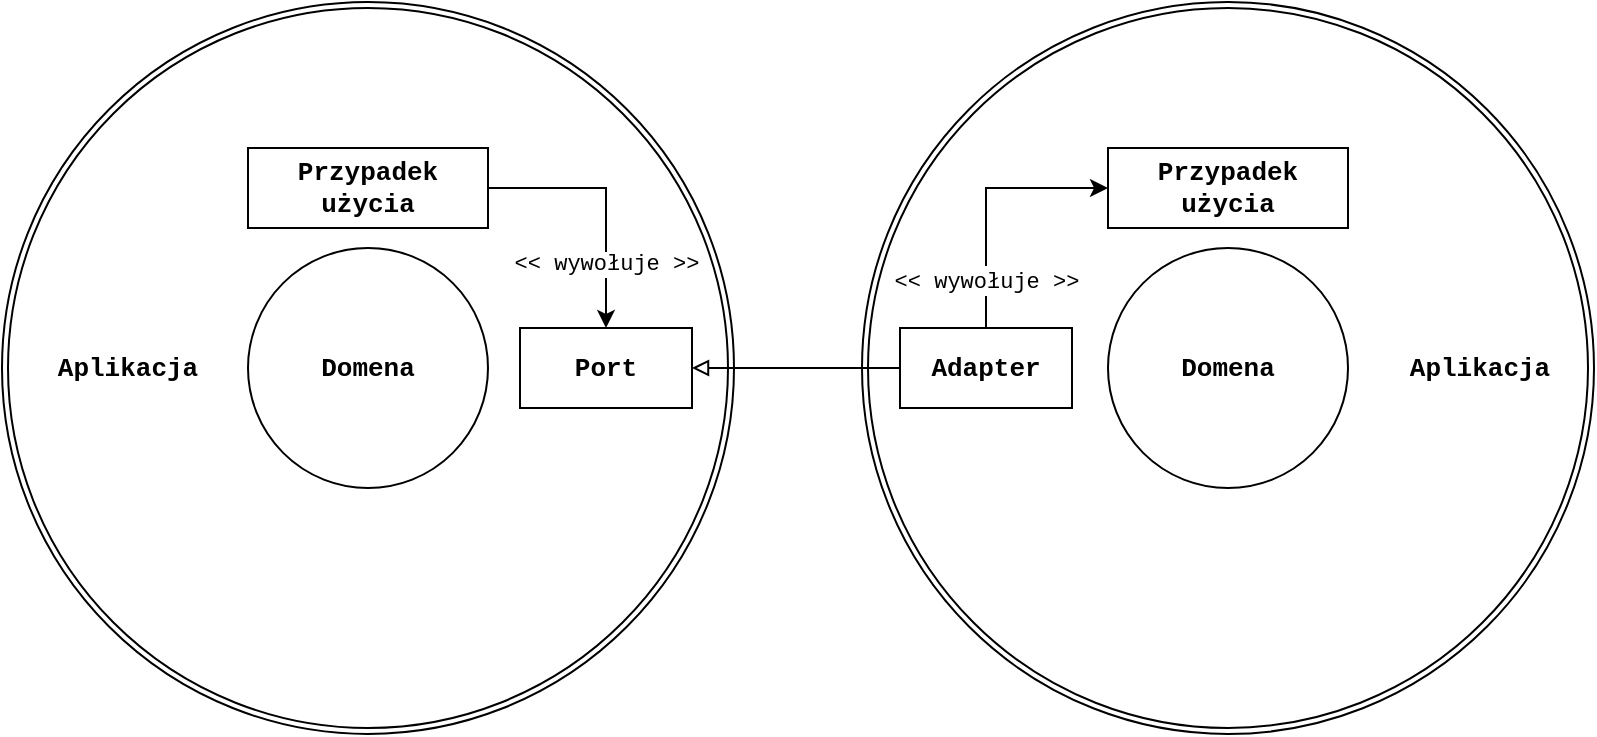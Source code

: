 <mxfile version="16.0.3" type="device"><diagram id="fJWEGuPCdmaZ2XnyZYLt" name="Page-1"><mxGraphModel dx="1186" dy="620" grid="1" gridSize="10" guides="1" tooltips="1" connect="1" arrows="1" fold="1" page="1" pageScale="1" pageWidth="827" pageHeight="1169" math="0" shadow="0"><root><mxCell id="0"/><mxCell id="1" parent="0"/><mxCell id="7kHLkpyoPONS08DYd75G-20" value="" style="ellipse;whiteSpace=wrap;html=1;aspect=fixed;perimeterSpacing=1;" parent="1" vertex="1"><mxGeometry x="21" y="20" width="366" height="366" as="geometry"/></mxCell><mxCell id="7kHLkpyoPONS08DYd75G-21" value="" style="ellipse;whiteSpace=wrap;html=1;aspect=fixed;perimeterSpacing=1;" parent="1" vertex="1"><mxGeometry x="451" y="20" width="366" height="366" as="geometry"/></mxCell><mxCell id="7kHLkpyoPONS08DYd75G-22" value="" style="ellipse;whiteSpace=wrap;html=1;aspect=fixed;" parent="1" vertex="1"><mxGeometry x="24" y="23" width="360" height="360" as="geometry"/></mxCell><mxCell id="7kHLkpyoPONS08DYd75G-23" value="" style="ellipse;whiteSpace=wrap;html=1;aspect=fixed;perimeterSpacing=1;" parent="1" vertex="1"><mxGeometry x="454" y="23" width="360" height="360" as="geometry"/></mxCell><mxCell id="7kHLkpyoPONS08DYd75G-24" value="" style="ellipse;whiteSpace=wrap;html=1;aspect=fixed;" parent="1" vertex="1"><mxGeometry x="144" y="143" width="120" height="120" as="geometry"/></mxCell><mxCell id="7kHLkpyoPONS08DYd75G-25" value="" style="ellipse;whiteSpace=wrap;html=1;aspect=fixed;" parent="1" vertex="1"><mxGeometry x="574" y="143" width="120" height="120" as="geometry"/></mxCell><mxCell id="7kHLkpyoPONS08DYd75G-40" style="edgeStyle=orthogonalEdgeStyle;rounded=0;orthogonalLoop=1;jettySize=auto;html=1;exitX=1;exitY=0.5;exitDx=0;exitDy=0;fontFamily=Courier New;fontSize=11;endArrow=classic;endFill=1;" parent="1" source="7kHLkpyoPONS08DYd75G-28" target="7kHLkpyoPONS08DYd75G-35" edge="1"><mxGeometry relative="1" as="geometry"/></mxCell><mxCell id="7kHLkpyoPONS08DYd75G-41" value="&amp;lt;&amp;lt; wywołuje &amp;gt;&amp;gt;" style="edgeLabel;html=1;align=center;verticalAlign=middle;resizable=0;points=[];fontSize=11;fontFamily=Courier New;" parent="7kHLkpyoPONS08DYd75G-40" vertex="1" connectable="0"><mxGeometry x="0.504" y="-1" relative="1" as="geometry"><mxPoint x="1" as="offset"/></mxGeometry></mxCell><mxCell id="7kHLkpyoPONS08DYd75G-28" value="&lt;font style=&quot;font-size: 13px&quot; face=&quot;Courier New&quot;&gt;&lt;b&gt;Przypadek użycia&lt;br&gt;&lt;/b&gt;&lt;/font&gt;" style="rounded=0;whiteSpace=wrap;html=1;fontStyle=0" parent="1" vertex="1"><mxGeometry x="144" y="93" width="120" height="40" as="geometry"/></mxCell><mxCell id="7kHLkpyoPONS08DYd75G-29" value="&lt;font style=&quot;font-size: 13px&quot; face=&quot;Courier New&quot;&gt;&lt;b&gt;Przypadek użycia&lt;br&gt;&lt;/b&gt;&lt;/font&gt;" style="rounded=0;whiteSpace=wrap;html=1;fontStyle=0" parent="1" vertex="1"><mxGeometry x="574" y="93" width="120" height="40" as="geometry"/></mxCell><mxCell id="7kHLkpyoPONS08DYd75G-31" value="&lt;font style=&quot;font-size: 13px&quot; face=&quot;Courier New&quot;&gt;&lt;b&gt;Aplikacja&lt;/b&gt;&lt;/font&gt;" style="text;html=1;strokeColor=none;fillColor=none;align=center;verticalAlign=middle;whiteSpace=wrap;rounded=0;" parent="1" vertex="1"><mxGeometry x="64" y="193" width="40" height="20" as="geometry"/></mxCell><mxCell id="7kHLkpyoPONS08DYd75G-32" value="Aplikacja" style="text;html=1;strokeColor=none;fillColor=none;align=center;verticalAlign=middle;whiteSpace=wrap;rounded=0;fontSize=13;fontFamily=Courier New;fontStyle=1" parent="1" vertex="1"><mxGeometry x="740" y="193" width="40" height="20" as="geometry"/></mxCell><mxCell id="7kHLkpyoPONS08DYd75G-33" value="Domena" style="text;html=1;strokeColor=none;fillColor=none;align=center;verticalAlign=middle;whiteSpace=wrap;rounded=0;fontSize=13;fontFamily=Courier New;fontStyle=1" parent="1" vertex="1"><mxGeometry x="614" y="193" width="40" height="20" as="geometry"/></mxCell><mxCell id="7kHLkpyoPONS08DYd75G-34" value="&lt;font style=&quot;font-size: 13px&quot; face=&quot;Courier New&quot;&gt;&lt;b&gt;Domena&lt;/b&gt;&lt;/font&gt;" style="text;html=1;strokeColor=none;fillColor=none;align=center;verticalAlign=middle;whiteSpace=wrap;rounded=0;" parent="1" vertex="1"><mxGeometry x="184" y="193" width="40" height="20" as="geometry"/></mxCell><mxCell id="7kHLkpyoPONS08DYd75G-35" value="&lt;font style=&quot;font-size: 13px&quot; face=&quot;Courier New&quot;&gt;&lt;b&gt;Port&lt;/b&gt;&lt;/font&gt;" style="rounded=0;whiteSpace=wrap;html=1;fontStyle=0" parent="1" vertex="1"><mxGeometry x="280" y="183" width="86" height="40" as="geometry"/></mxCell><mxCell id="7kHLkpyoPONS08DYd75G-37" style="edgeStyle=orthogonalEdgeStyle;rounded=0;orthogonalLoop=1;jettySize=auto;html=1;exitX=0.5;exitY=0;exitDx=0;exitDy=0;entryX=0;entryY=0.5;entryDx=0;entryDy=0;fontFamily=Courier New;fontSize=13;" parent="1" source="7kHLkpyoPONS08DYd75G-36" target="7kHLkpyoPONS08DYd75G-29" edge="1"><mxGeometry relative="1" as="geometry"/></mxCell><mxCell id="7kHLkpyoPONS08DYd75G-38" value="&lt;font style=&quot;font-size: 11px&quot;&gt;&amp;lt;&amp;lt; wywołuje &amp;gt;&amp;gt;&lt;br&gt;&lt;/font&gt;" style="edgeLabel;html=1;align=center;verticalAlign=middle;resizable=0;points=[];fontSize=13;fontFamily=Courier New;" parent="7kHLkpyoPONS08DYd75G-37" vertex="1" connectable="0"><mxGeometry x="-0.471" y="-1" relative="1" as="geometry"><mxPoint x="-1" y="10" as="offset"/></mxGeometry></mxCell><mxCell id="7kHLkpyoPONS08DYd75G-39" style="edgeStyle=orthogonalEdgeStyle;rounded=0;orthogonalLoop=1;jettySize=auto;html=1;exitX=0;exitY=0.5;exitDx=0;exitDy=0;fontFamily=Courier New;fontSize=11;endArrow=block;endFill=0;" parent="1" source="7kHLkpyoPONS08DYd75G-36" target="7kHLkpyoPONS08DYd75G-35" edge="1"><mxGeometry relative="1" as="geometry"/></mxCell><mxCell id="7kHLkpyoPONS08DYd75G-36" value="&lt;font style=&quot;font-size: 13px&quot; face=&quot;Courier New&quot;&gt;&lt;b&gt;Adapter&lt;/b&gt;&lt;/font&gt;" style="rounded=0;whiteSpace=wrap;html=1;fontStyle=0" parent="1" vertex="1"><mxGeometry x="470" y="183" width="86" height="40" as="geometry"/></mxCell></root></mxGraphModel></diagram></mxfile>
